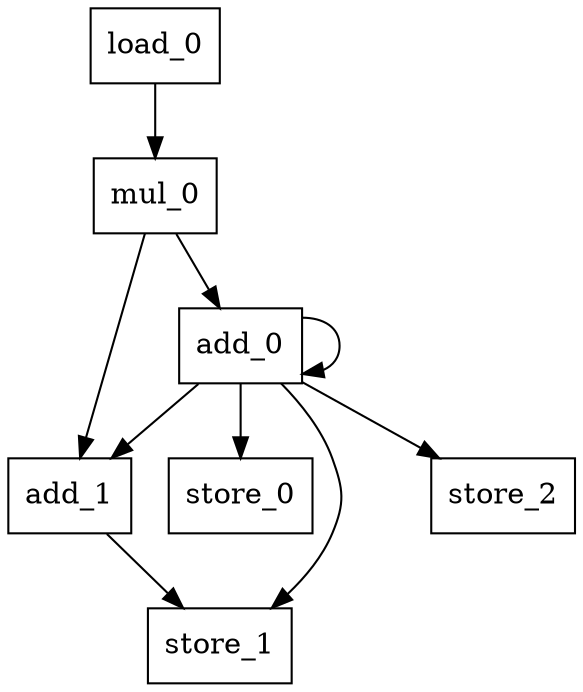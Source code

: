 digraph G{
	add_0[label="add_0";shape=rectangle];
	add_1[label="add_1";shape=rectangle];
	mul_0[label="mul_0";shape=rectangle];
	load_0[label="load_0";shape=rectangle];
	store_0[label="store_0";shape=rectangle];
	store_1[label="store_1";shape=rectangle];
	store_2[label="store_2";shape=rectangle];
add_0->add_0;
add_0->add_1;
add_0->store_0;
add_0->store_1;
add_0->store_2;
add_1->store_1;
load_0->mul_0;
mul_0->add_0;
mul_0->add_1;
}
